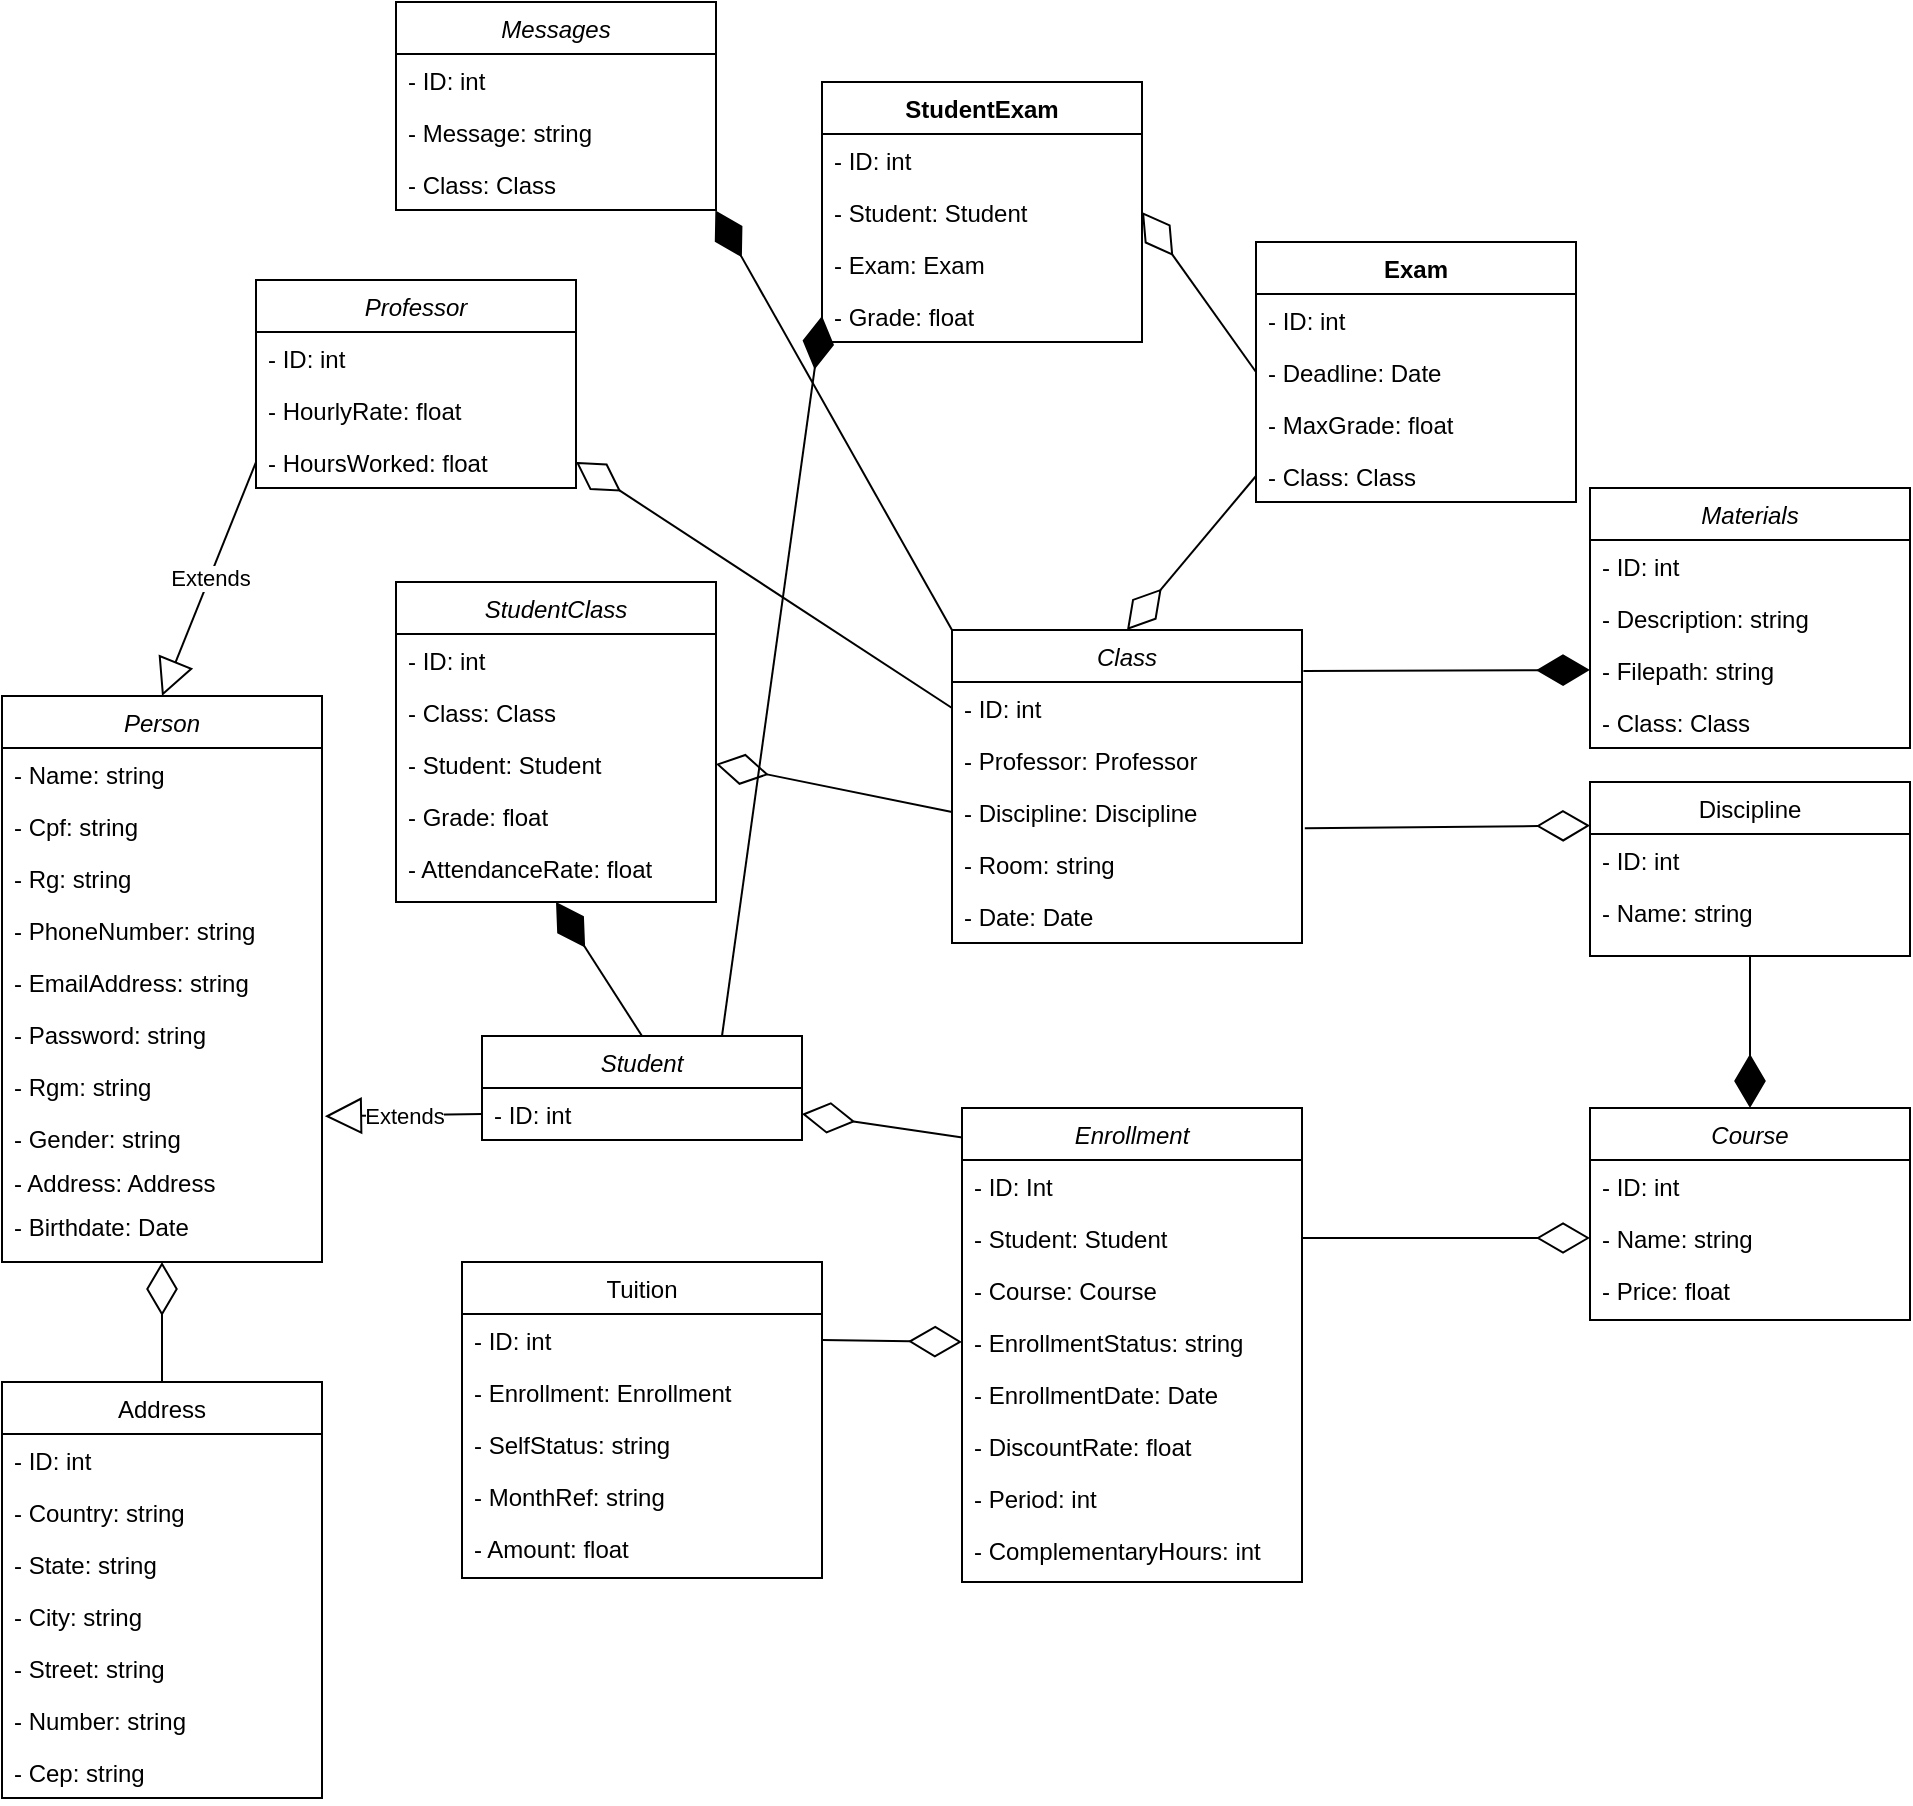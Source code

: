 <mxfile version="24.3.1" type="google">
  <diagram id="C5RBs43oDa-KdzZeNtuy" name="Page-1">
    <mxGraphModel grid="1" page="1" gridSize="10" guides="1" tooltips="1" connect="1" arrows="1" fold="1" pageScale="1" pageWidth="827" pageHeight="1169" math="0" shadow="0">
      <root>
        <mxCell id="WIyWlLk6GJQsqaUBKTNV-0" />
        <mxCell id="WIyWlLk6GJQsqaUBKTNV-1" parent="WIyWlLk6GJQsqaUBKTNV-0" />
        <mxCell id="23N9PDtGiMmQIoRvuexg-0" value="Person" style="swimlane;fontStyle=2;align=center;verticalAlign=top;childLayout=stackLayout;horizontal=1;startSize=26;horizontalStack=0;resizeParent=1;resizeLast=0;collapsible=1;marginBottom=0;rounded=0;shadow=0;strokeWidth=1;" vertex="1" parent="WIyWlLk6GJQsqaUBKTNV-1">
          <mxGeometry x="103" y="-623" width="160" height="283" as="geometry">
            <mxRectangle x="230" y="140" width="160" height="26" as="alternateBounds" />
          </mxGeometry>
        </mxCell>
        <mxCell id="23N9PDtGiMmQIoRvuexg-1" value="- Name: string" style="text;align=left;verticalAlign=top;spacingLeft=4;spacingRight=4;overflow=hidden;rotatable=0;points=[[0,0.5],[1,0.5]];portConstraint=eastwest;rounded=0;" vertex="1" parent="23N9PDtGiMmQIoRvuexg-0">
          <mxGeometry y="26" width="160" height="26" as="geometry" />
        </mxCell>
        <mxCell id="23N9PDtGiMmQIoRvuexg-2" value="- Cpf: string" style="text;align=left;verticalAlign=top;spacingLeft=4;spacingRight=4;overflow=hidden;rotatable=0;points=[[0,0.5],[1,0.5]];portConstraint=eastwest;rounded=0;shadow=0;html=0;" vertex="1" parent="23N9PDtGiMmQIoRvuexg-0">
          <mxGeometry y="52" width="160" height="26" as="geometry" />
        </mxCell>
        <mxCell id="23N9PDtGiMmQIoRvuexg-3" value="- Rg: string" style="text;align=left;verticalAlign=top;spacingLeft=4;spacingRight=4;overflow=hidden;rotatable=0;points=[[0,0.5],[1,0.5]];portConstraint=eastwest;rounded=0;shadow=0;html=0;" vertex="1" parent="23N9PDtGiMmQIoRvuexg-0">
          <mxGeometry y="78" width="160" height="26" as="geometry" />
        </mxCell>
        <mxCell id="23N9PDtGiMmQIoRvuexg-4" value="- PhoneNumber: string" style="text;align=left;verticalAlign=top;spacingLeft=4;spacingRight=4;overflow=hidden;rotatable=0;points=[[0,0.5],[1,0.5]];portConstraint=eastwest;rounded=0;" vertex="1" parent="23N9PDtGiMmQIoRvuexg-0">
          <mxGeometry y="104" width="160" height="26" as="geometry" />
        </mxCell>
        <mxCell id="23N9PDtGiMmQIoRvuexg-5" value="- EmailAddress: string" style="text;align=left;verticalAlign=top;spacingLeft=4;spacingRight=4;overflow=hidden;rotatable=0;points=[[0,0.5],[1,0.5]];portConstraint=eastwest;rounded=0;shadow=0;html=0;" vertex="1" parent="23N9PDtGiMmQIoRvuexg-0">
          <mxGeometry y="130" width="160" height="26" as="geometry" />
        </mxCell>
        <mxCell id="23N9PDtGiMmQIoRvuexg-6" value="- Password: string" style="text;strokeColor=none;fillColor=none;align=left;verticalAlign=top;spacingLeft=4;spacingRight=4;overflow=hidden;rotatable=0;points=[[0,0.5],[1,0.5]];portConstraint=eastwest;whiteSpace=wrap;html=1;" vertex="1" parent="23N9PDtGiMmQIoRvuexg-0">
          <mxGeometry y="156" width="160" height="26" as="geometry" />
        </mxCell>
        <mxCell id="23N9PDtGiMmQIoRvuexg-7" value="- Rgm: string" style="text;align=left;verticalAlign=top;spacingLeft=4;spacingRight=4;overflow=hidden;rotatable=0;points=[[0,0.5],[1,0.5]];portConstraint=eastwest;rounded=0;shadow=0;html=0;" vertex="1" parent="23N9PDtGiMmQIoRvuexg-0">
          <mxGeometry y="182" width="160" height="26" as="geometry" />
        </mxCell>
        <mxCell id="23N9PDtGiMmQIoRvuexg-8" value="- Gender: string" style="text;align=left;verticalAlign=top;spacingLeft=4;spacingRight=4;overflow=hidden;rotatable=0;points=[[0,0.5],[1,0.5]];portConstraint=eastwest;rounded=0;shadow=0;html=0;" vertex="1" parent="23N9PDtGiMmQIoRvuexg-0">
          <mxGeometry y="208" width="160" height="22" as="geometry" />
        </mxCell>
        <mxCell id="23N9PDtGiMmQIoRvuexg-9" value="- Address: Address" style="text;align=left;verticalAlign=top;spacingLeft=4;spacingRight=4;overflow=hidden;rotatable=0;points=[[0,0.5],[1,0.5]];portConstraint=eastwest;rounded=0;shadow=0;html=0;" vertex="1" parent="23N9PDtGiMmQIoRvuexg-0">
          <mxGeometry y="230" width="160" height="22" as="geometry" />
        </mxCell>
        <mxCell id="23N9PDtGiMmQIoRvuexg-10" value="- Birthdate: Date" style="text;align=left;verticalAlign=top;spacingLeft=4;spacingRight=4;overflow=hidden;rotatable=0;points=[[0,0.5],[1,0.5]];portConstraint=eastwest;rounded=0;shadow=0;html=0;" vertex="1" parent="23N9PDtGiMmQIoRvuexg-0">
          <mxGeometry y="252" width="160" height="22" as="geometry" />
        </mxCell>
        <mxCell id="23N9PDtGiMmQIoRvuexg-11" value="Professor" style="swimlane;fontStyle=2;align=center;verticalAlign=top;childLayout=stackLayout;horizontal=1;startSize=26;horizontalStack=0;resizeParent=1;resizeLast=0;collapsible=1;marginBottom=0;rounded=0;shadow=0;strokeWidth=1;" vertex="1" parent="WIyWlLk6GJQsqaUBKTNV-1">
          <mxGeometry x="230" y="-831" width="160" height="104" as="geometry">
            <mxRectangle x="340" y="380" width="170" height="26" as="alternateBounds" />
          </mxGeometry>
        </mxCell>
        <mxCell id="23N9PDtGiMmQIoRvuexg-12" value="- ID: int" style="text;strokeColor=none;fillColor=none;align=left;verticalAlign=top;spacingLeft=4;spacingRight=4;overflow=hidden;rotatable=0;points=[[0,0.5],[1,0.5]];portConstraint=eastwest;whiteSpace=wrap;html=1;" vertex="1" parent="23N9PDtGiMmQIoRvuexg-11">
          <mxGeometry y="26" width="160" height="26" as="geometry" />
        </mxCell>
        <mxCell id="23N9PDtGiMmQIoRvuexg-13" value="- HourlyRate: float" style="text;align=left;verticalAlign=top;spacingLeft=4;spacingRight=4;overflow=hidden;rotatable=0;points=[[0,0.5],[1,0.5]];portConstraint=eastwest;rounded=0;" vertex="1" parent="23N9PDtGiMmQIoRvuexg-11">
          <mxGeometry y="52" width="160" height="26" as="geometry" />
        </mxCell>
        <mxCell id="23N9PDtGiMmQIoRvuexg-14" value="- HoursWorked: float" style="text;align=left;verticalAlign=top;spacingLeft=4;spacingRight=4;overflow=hidden;rotatable=0;points=[[0,0.5],[1,0.5]];portConstraint=eastwest;rounded=0;" vertex="1" parent="23N9PDtGiMmQIoRvuexg-11">
          <mxGeometry y="78" width="160" height="26" as="geometry" />
        </mxCell>
        <mxCell id="23N9PDtGiMmQIoRvuexg-15" value="Address" style="swimlane;fontStyle=0;align=center;verticalAlign=top;childLayout=stackLayout;horizontal=1;startSize=26;horizontalStack=0;resizeParent=1;resizeLast=0;collapsible=1;marginBottom=0;rounded=0;shadow=0;strokeWidth=1;" vertex="1" parent="WIyWlLk6GJQsqaUBKTNV-1">
          <mxGeometry x="103" y="-280" width="160" height="208" as="geometry">
            <mxRectangle x="340" y="380" width="170" height="26" as="alternateBounds" />
          </mxGeometry>
        </mxCell>
        <mxCell id="23N9PDtGiMmQIoRvuexg-16" value="- ID: int" style="text;strokeColor=none;fillColor=none;align=left;verticalAlign=top;spacingLeft=4;spacingRight=4;overflow=hidden;rotatable=0;points=[[0,0.5],[1,0.5]];portConstraint=eastwest;whiteSpace=wrap;html=1;" vertex="1" parent="23N9PDtGiMmQIoRvuexg-15">
          <mxGeometry y="26" width="160" height="26" as="geometry" />
        </mxCell>
        <mxCell id="23N9PDtGiMmQIoRvuexg-17" value="- Country: string" style="text;align=left;verticalAlign=top;spacingLeft=4;spacingRight=4;overflow=hidden;rotatable=0;points=[[0,0.5],[1,0.5]];portConstraint=eastwest;rounded=0;" vertex="1" parent="23N9PDtGiMmQIoRvuexg-15">
          <mxGeometry y="52" width="160" height="26" as="geometry" />
        </mxCell>
        <mxCell id="23N9PDtGiMmQIoRvuexg-18" value="- State: string" style="text;align=left;verticalAlign=top;spacingLeft=4;spacingRight=4;overflow=hidden;rotatable=0;points=[[0,0.5],[1,0.5]];portConstraint=eastwest;rounded=0;" vertex="1" parent="23N9PDtGiMmQIoRvuexg-15">
          <mxGeometry y="78" width="160" height="26" as="geometry" />
        </mxCell>
        <mxCell id="23N9PDtGiMmQIoRvuexg-19" value="- City: string" style="text;align=left;verticalAlign=top;spacingLeft=4;spacingRight=4;overflow=hidden;rotatable=0;points=[[0,0.5],[1,0.5]];portConstraint=eastwest;rounded=0;" vertex="1" parent="23N9PDtGiMmQIoRvuexg-15">
          <mxGeometry y="104" width="160" height="26" as="geometry" />
        </mxCell>
        <mxCell id="23N9PDtGiMmQIoRvuexg-20" value="- Street: string" style="text;align=left;verticalAlign=top;spacingLeft=4;spacingRight=4;overflow=hidden;rotatable=0;points=[[0,0.5],[1,0.5]];portConstraint=eastwest;rounded=0;" vertex="1" parent="23N9PDtGiMmQIoRvuexg-15">
          <mxGeometry y="130" width="160" height="26" as="geometry" />
        </mxCell>
        <mxCell id="23N9PDtGiMmQIoRvuexg-21" value="- Number: string" style="text;align=left;verticalAlign=top;spacingLeft=4;spacingRight=4;overflow=hidden;rotatable=0;points=[[0,0.5],[1,0.5]];portConstraint=eastwest;rounded=0;" vertex="1" parent="23N9PDtGiMmQIoRvuexg-15">
          <mxGeometry y="156" width="160" height="26" as="geometry" />
        </mxCell>
        <mxCell id="23N9PDtGiMmQIoRvuexg-22" value="- Cep: string" style="text;align=left;verticalAlign=top;spacingLeft=4;spacingRight=4;overflow=hidden;rotatable=0;points=[[0,0.5],[1,0.5]];portConstraint=eastwest;rounded=0;" vertex="1" parent="23N9PDtGiMmQIoRvuexg-15">
          <mxGeometry y="182" width="160" height="26" as="geometry" />
        </mxCell>
        <mxCell id="23N9PDtGiMmQIoRvuexg-24" value="Discipline" style="swimlane;fontStyle=0;align=center;verticalAlign=top;childLayout=stackLayout;horizontal=1;startSize=26;horizontalStack=0;resizeParent=1;resizeLast=0;collapsible=1;marginBottom=0;rounded=0;shadow=0;strokeWidth=1;" vertex="1" parent="WIyWlLk6GJQsqaUBKTNV-1">
          <mxGeometry x="897" y="-580" width="160" height="87" as="geometry">
            <mxRectangle x="340" y="380" width="170" height="26" as="alternateBounds" />
          </mxGeometry>
        </mxCell>
        <mxCell id="23N9PDtGiMmQIoRvuexg-25" value="- ID: int" style="text;align=left;verticalAlign=top;spacingLeft=4;spacingRight=4;overflow=hidden;rotatable=0;points=[[0,0.5],[1,0.5]];portConstraint=eastwest;rounded=0;" vertex="1" parent="23N9PDtGiMmQIoRvuexg-24">
          <mxGeometry y="26" width="160" height="26" as="geometry" />
        </mxCell>
        <mxCell id="23N9PDtGiMmQIoRvuexg-26" value="- Name: string" style="text;align=left;verticalAlign=top;spacingLeft=4;spacingRight=4;overflow=hidden;rotatable=0;points=[[0,0.5],[1,0.5]];portConstraint=eastwest;rounded=0;" vertex="1" parent="23N9PDtGiMmQIoRvuexg-24">
          <mxGeometry y="52" width="160" height="26" as="geometry" />
        </mxCell>
        <mxCell id="23N9PDtGiMmQIoRvuexg-28" value="Student" style="swimlane;fontStyle=2;align=center;verticalAlign=top;childLayout=stackLayout;horizontal=1;startSize=26;horizontalStack=0;resizeParent=1;resizeLast=0;collapsible=1;marginBottom=0;rounded=0;shadow=0;strokeWidth=1;" vertex="1" parent="WIyWlLk6GJQsqaUBKTNV-1">
          <mxGeometry x="343" y="-453" width="160" height="52" as="geometry">
            <mxRectangle x="270" y="-553" width="170" height="26" as="alternateBounds" />
          </mxGeometry>
        </mxCell>
        <mxCell id="23N9PDtGiMmQIoRvuexg-29" value="- ID: int" style="text;strokeColor=none;fillColor=none;align=left;verticalAlign=top;spacingLeft=4;spacingRight=4;overflow=hidden;rotatable=0;points=[[0,0.5],[1,0.5]];portConstraint=eastwest;whiteSpace=wrap;html=1;" vertex="1" parent="23N9PDtGiMmQIoRvuexg-28">
          <mxGeometry y="26" width="160" height="26" as="geometry" />
        </mxCell>
        <mxCell id="23N9PDtGiMmQIoRvuexg-30" value="Materials" style="swimlane;fontStyle=2;align=center;verticalAlign=top;childLayout=stackLayout;horizontal=1;startSize=26;horizontalStack=0;resizeParent=1;resizeLast=0;collapsible=1;marginBottom=0;rounded=0;shadow=0;strokeWidth=1;" vertex="1" parent="WIyWlLk6GJQsqaUBKTNV-1">
          <mxGeometry x="897" y="-727" width="160" height="130" as="geometry">
            <mxRectangle x="340" y="380" width="170" height="26" as="alternateBounds" />
          </mxGeometry>
        </mxCell>
        <mxCell id="23N9PDtGiMmQIoRvuexg-31" value="- ID: int" style="text;align=left;verticalAlign=top;spacingLeft=4;spacingRight=4;overflow=hidden;rotatable=0;points=[[0,0.5],[1,0.5]];portConstraint=eastwest;rounded=0;" vertex="1" parent="23N9PDtGiMmQIoRvuexg-30">
          <mxGeometry y="26" width="160" height="26" as="geometry" />
        </mxCell>
        <mxCell id="23N9PDtGiMmQIoRvuexg-32" value="- Description: string" style="text;align=left;verticalAlign=top;spacingLeft=4;spacingRight=4;overflow=hidden;rotatable=0;points=[[0,0.5],[1,0.5]];portConstraint=eastwest;rounded=0;" vertex="1" parent="23N9PDtGiMmQIoRvuexg-30">
          <mxGeometry y="52" width="160" height="26" as="geometry" />
        </mxCell>
        <mxCell id="23N9PDtGiMmQIoRvuexg-33" value="- Filepath: string" style="text;strokeColor=none;fillColor=none;align=left;verticalAlign=top;spacingLeft=4;spacingRight=4;overflow=hidden;rotatable=0;points=[[0,0.5],[1,0.5]];portConstraint=eastwest;whiteSpace=wrap;html=1;" vertex="1" parent="23N9PDtGiMmQIoRvuexg-30">
          <mxGeometry y="78" width="160" height="26" as="geometry" />
        </mxCell>
        <mxCell id="23N9PDtGiMmQIoRvuexg-34" value="- Class: Class" style="text;strokeColor=none;fillColor=none;align=left;verticalAlign=top;spacingLeft=4;spacingRight=4;overflow=hidden;rotatable=0;points=[[0,0.5],[1,0.5]];portConstraint=eastwest;whiteSpace=wrap;html=1;" vertex="1" parent="23N9PDtGiMmQIoRvuexg-30">
          <mxGeometry y="104" width="160" height="26" as="geometry" />
        </mxCell>
        <mxCell id="23N9PDtGiMmQIoRvuexg-36" value="Tuition" style="swimlane;fontStyle=0;align=center;verticalAlign=top;childLayout=stackLayout;horizontal=1;startSize=26;horizontalStack=0;resizeParent=1;resizeLast=0;collapsible=1;marginBottom=0;rounded=0;shadow=0;strokeWidth=1;" vertex="1" parent="WIyWlLk6GJQsqaUBKTNV-1">
          <mxGeometry x="333" y="-340" width="180" height="158" as="geometry">
            <mxRectangle x="980" y="322" width="170" height="26" as="alternateBounds" />
          </mxGeometry>
        </mxCell>
        <mxCell id="23N9PDtGiMmQIoRvuexg-37" value="- ID: int" style="text;align=left;verticalAlign=top;spacingLeft=4;spacingRight=4;overflow=hidden;rotatable=0;points=[[0,0.5],[1,0.5]];portConstraint=eastwest;rounded=0;" vertex="1" parent="23N9PDtGiMmQIoRvuexg-36">
          <mxGeometry y="26" width="180" height="26" as="geometry" />
        </mxCell>
        <mxCell id="23N9PDtGiMmQIoRvuexg-38" value="- Enrollment: Enrollment" style="text;align=left;verticalAlign=top;spacingLeft=4;spacingRight=4;overflow=hidden;rotatable=0;points=[[0,0.5],[1,0.5]];portConstraint=eastwest;rounded=0;" vertex="1" parent="23N9PDtGiMmQIoRvuexg-36">
          <mxGeometry y="52" width="180" height="26" as="geometry" />
        </mxCell>
        <mxCell id="23N9PDtGiMmQIoRvuexg-39" value="- SelfStatus: string" style="text;align=left;verticalAlign=top;spacingLeft=4;spacingRight=4;overflow=hidden;rotatable=0;points=[[0,0.5],[1,0.5]];portConstraint=eastwest;rounded=0;" vertex="1" parent="23N9PDtGiMmQIoRvuexg-36">
          <mxGeometry y="78" width="180" height="26" as="geometry" />
        </mxCell>
        <mxCell id="23N9PDtGiMmQIoRvuexg-40" value="- MonthRef: string" style="text;align=left;verticalAlign=top;spacingLeft=4;spacingRight=4;overflow=hidden;rotatable=0;points=[[0,0.5],[1,0.5]];portConstraint=eastwest;rounded=0;" vertex="1" parent="23N9PDtGiMmQIoRvuexg-36">
          <mxGeometry y="104" width="180" height="26" as="geometry" />
        </mxCell>
        <mxCell id="23N9PDtGiMmQIoRvuexg-41" value="- Amount: float" style="text;align=left;verticalAlign=top;spacingLeft=4;spacingRight=4;overflow=hidden;rotatable=0;points=[[0,0.5],[1,0.5]];portConstraint=eastwest;rounded=0;" vertex="1" parent="23N9PDtGiMmQIoRvuexg-36">
          <mxGeometry y="130" width="180" height="26" as="geometry" />
        </mxCell>
        <mxCell id="23N9PDtGiMmQIoRvuexg-44" value="StudentClass" style="swimlane;fontStyle=2;align=center;verticalAlign=top;childLayout=stackLayout;horizontal=1;startSize=26;horizontalStack=0;resizeParent=1;resizeLast=0;collapsible=1;marginBottom=0;rounded=0;shadow=0;strokeWidth=1;" vertex="1" parent="WIyWlLk6GJQsqaUBKTNV-1">
          <mxGeometry x="300" y="-680" width="160" height="160" as="geometry">
            <mxRectangle x="340" y="380" width="170" height="26" as="alternateBounds" />
          </mxGeometry>
        </mxCell>
        <mxCell id="23N9PDtGiMmQIoRvuexg-45" value="- ID: int" style="text;align=left;verticalAlign=top;spacingLeft=4;spacingRight=4;overflow=hidden;rotatable=0;points=[[0,0.5],[1,0.5]];portConstraint=eastwest;rounded=0;" vertex="1" parent="23N9PDtGiMmQIoRvuexg-44">
          <mxGeometry y="26" width="160" height="26" as="geometry" />
        </mxCell>
        <mxCell id="23N9PDtGiMmQIoRvuexg-46" value="- Class: Class" style="text;align=left;verticalAlign=top;spacingLeft=4;spacingRight=4;overflow=hidden;rotatable=0;points=[[0,0.5],[1,0.5]];portConstraint=eastwest;rounded=0;" vertex="1" parent="23N9PDtGiMmQIoRvuexg-44">
          <mxGeometry y="52" width="160" height="26" as="geometry" />
        </mxCell>
        <mxCell id="23N9PDtGiMmQIoRvuexg-47" value="- Student: Student" style="text;align=left;verticalAlign=top;spacingLeft=4;spacingRight=4;overflow=hidden;rotatable=0;points=[[0,0.5],[1,0.5]];portConstraint=eastwest;rounded=0;" vertex="1" parent="23N9PDtGiMmQIoRvuexg-44">
          <mxGeometry y="78" width="160" height="26" as="geometry" />
        </mxCell>
        <mxCell id="23N9PDtGiMmQIoRvuexg-48" value="- Grade: float" style="text;align=left;verticalAlign=top;spacingLeft=4;spacingRight=4;overflow=hidden;rotatable=0;points=[[0,0.5],[1,0.5]];portConstraint=eastwest;rounded=0;" vertex="1" parent="23N9PDtGiMmQIoRvuexg-44">
          <mxGeometry y="104" width="160" height="26" as="geometry" />
        </mxCell>
        <mxCell id="23N9PDtGiMmQIoRvuexg-49" value="- AttendanceRate: float" style="text;align=left;verticalAlign=top;spacingLeft=4;spacingRight=4;overflow=hidden;rotatable=0;points=[[0,0.5],[1,0.5]];portConstraint=eastwest;rounded=0;" vertex="1" parent="23N9PDtGiMmQIoRvuexg-44">
          <mxGeometry y="130" width="160" height="26" as="geometry" />
        </mxCell>
        <mxCell id="23N9PDtGiMmQIoRvuexg-50" value="Course" style="swimlane;fontStyle=2;align=center;verticalAlign=top;childLayout=stackLayout;horizontal=1;startSize=26;horizontalStack=0;resizeParent=1;resizeLast=0;collapsible=1;marginBottom=0;rounded=0;shadow=0;strokeWidth=1;" vertex="1" parent="WIyWlLk6GJQsqaUBKTNV-1">
          <mxGeometry x="897" y="-417" width="160" height="106" as="geometry">
            <mxRectangle x="340" y="380" width="170" height="26" as="alternateBounds" />
          </mxGeometry>
        </mxCell>
        <mxCell id="23N9PDtGiMmQIoRvuexg-51" value="- ID: int" style="text;align=left;verticalAlign=top;spacingLeft=4;spacingRight=4;overflow=hidden;rotatable=0;points=[[0,0.5],[1,0.5]];portConstraint=eastwest;rounded=0;" vertex="1" parent="23N9PDtGiMmQIoRvuexg-50">
          <mxGeometry y="26" width="160" height="26" as="geometry" />
        </mxCell>
        <mxCell id="23N9PDtGiMmQIoRvuexg-52" value="- Name: string" style="text;align=left;verticalAlign=top;spacingLeft=4;spacingRight=4;overflow=hidden;rotatable=0;points=[[0,0.5],[1,0.5]];portConstraint=eastwest;rounded=0;" vertex="1" parent="23N9PDtGiMmQIoRvuexg-50">
          <mxGeometry y="52" width="160" height="26" as="geometry" />
        </mxCell>
        <mxCell id="23N9PDtGiMmQIoRvuexg-53" value="- Price: float" style="text;align=left;verticalAlign=top;spacingLeft=4;spacingRight=4;overflow=hidden;rotatable=0;points=[[0,0.5],[1,0.5]];portConstraint=eastwest;rounded=0;" vertex="1" parent="23N9PDtGiMmQIoRvuexg-50">
          <mxGeometry y="78" width="160" height="26" as="geometry" />
        </mxCell>
        <mxCell id="23N9PDtGiMmQIoRvuexg-54" value="Enrollment" style="swimlane;fontStyle=2;align=center;verticalAlign=top;childLayout=stackLayout;horizontal=1;startSize=26;horizontalStack=0;resizeParent=1;resizeLast=0;collapsible=1;marginBottom=0;rounded=0;shadow=0;strokeWidth=1;" vertex="1" parent="WIyWlLk6GJQsqaUBKTNV-1">
          <mxGeometry x="583" y="-417" width="170" height="237" as="geometry">
            <mxRectangle x="510" y="-517" width="170" height="26" as="alternateBounds" />
          </mxGeometry>
        </mxCell>
        <mxCell id="23N9PDtGiMmQIoRvuexg-55" value="- ID: Int" style="text;align=left;verticalAlign=top;spacingLeft=4;spacingRight=4;overflow=hidden;rotatable=0;points=[[0,0.5],[1,0.5]];portConstraint=eastwest;rounded=0;" vertex="1" parent="23N9PDtGiMmQIoRvuexg-54">
          <mxGeometry y="26" width="170" height="26" as="geometry" />
        </mxCell>
        <mxCell id="23N9PDtGiMmQIoRvuexg-56" value="- Student: Student" style="text;align=left;verticalAlign=top;spacingLeft=4;spacingRight=4;overflow=hidden;rotatable=0;points=[[0,0.5],[1,0.5]];portConstraint=eastwest;rounded=0;" vertex="1" parent="23N9PDtGiMmQIoRvuexg-54">
          <mxGeometry y="52" width="170" height="26" as="geometry" />
        </mxCell>
        <mxCell id="23N9PDtGiMmQIoRvuexg-57" value="- Course: Course" style="text;align=left;verticalAlign=top;spacingLeft=4;spacingRight=4;overflow=hidden;rotatable=0;points=[[0,0.5],[1,0.5]];portConstraint=eastwest;rounded=0;" vertex="1" parent="23N9PDtGiMmQIoRvuexg-54">
          <mxGeometry y="78" width="170" height="26" as="geometry" />
        </mxCell>
        <mxCell id="23N9PDtGiMmQIoRvuexg-58" value="- EnrollmentStatus: string" style="text;align=left;verticalAlign=top;spacingLeft=4;spacingRight=4;overflow=hidden;rotatable=0;points=[[0,0.5],[1,0.5]];portConstraint=eastwest;rounded=0;" vertex="1" parent="23N9PDtGiMmQIoRvuexg-54">
          <mxGeometry y="104" width="170" height="26" as="geometry" />
        </mxCell>
        <mxCell id="23N9PDtGiMmQIoRvuexg-59" value="- EnrollmentDate: Date" style="text;align=left;verticalAlign=top;spacingLeft=4;spacingRight=4;overflow=hidden;rotatable=0;points=[[0,0.5],[1,0.5]];portConstraint=eastwest;rounded=0;" vertex="1" parent="23N9PDtGiMmQIoRvuexg-54">
          <mxGeometry y="130" width="170" height="26" as="geometry" />
        </mxCell>
        <mxCell id="23N9PDtGiMmQIoRvuexg-60" value="- DiscountRate: float" style="text;align=left;verticalAlign=top;spacingLeft=4;spacingRight=4;overflow=hidden;rotatable=0;points=[[0,0.5],[1,0.5]];portConstraint=eastwest;rounded=0;" vertex="1" parent="23N9PDtGiMmQIoRvuexg-54">
          <mxGeometry y="156" width="170" height="26" as="geometry" />
        </mxCell>
        <mxCell id="23N9PDtGiMmQIoRvuexg-61" value="- Period: int" style="text;align=left;verticalAlign=top;spacingLeft=4;spacingRight=4;overflow=hidden;rotatable=0;points=[[0,0.5],[1,0.5]];portConstraint=eastwest;rounded=0;" vertex="1" parent="23N9PDtGiMmQIoRvuexg-54">
          <mxGeometry y="182" width="170" height="26" as="geometry" />
        </mxCell>
        <mxCell id="23N9PDtGiMmQIoRvuexg-62" value="- ComplementaryHours: int" style="text;align=left;verticalAlign=top;spacingLeft=4;spacingRight=4;overflow=hidden;rotatable=0;points=[[0,0.5],[1,0.5]];portConstraint=eastwest;rounded=0;" vertex="1" parent="23N9PDtGiMmQIoRvuexg-54">
          <mxGeometry y="208" width="170" height="26" as="geometry" />
        </mxCell>
        <mxCell id="23N9PDtGiMmQIoRvuexg-70" value="Class" style="swimlane;fontStyle=2;align=center;verticalAlign=top;childLayout=stackLayout;horizontal=1;startSize=26;horizontalStack=0;resizeParent=1;resizeLast=0;collapsible=1;marginBottom=0;rounded=0;shadow=0;strokeWidth=1;" vertex="1" parent="WIyWlLk6GJQsqaUBKTNV-1">
          <mxGeometry x="578" y="-656" width="175" height="156.5" as="geometry">
            <mxRectangle x="340" y="380" width="170" height="26" as="alternateBounds" />
          </mxGeometry>
        </mxCell>
        <mxCell id="23N9PDtGiMmQIoRvuexg-71" value="- ID: int" style="text;align=left;verticalAlign=top;spacingLeft=4;spacingRight=4;overflow=hidden;rotatable=0;points=[[0,0.5],[1,0.5]];portConstraint=eastwest;rounded=0;" vertex="1" parent="23N9PDtGiMmQIoRvuexg-70">
          <mxGeometry y="26" width="175" height="26" as="geometry" />
        </mxCell>
        <mxCell id="23N9PDtGiMmQIoRvuexg-72" value="- Professor: Professor" style="text;align=left;verticalAlign=top;spacingLeft=4;spacingRight=4;overflow=hidden;rotatable=0;points=[[0,0.5],[1,0.5]];portConstraint=eastwest;rounded=0;" vertex="1" parent="23N9PDtGiMmQIoRvuexg-70">
          <mxGeometry y="52" width="175" height="26" as="geometry" />
        </mxCell>
        <mxCell id="23N9PDtGiMmQIoRvuexg-73" value="- Discipline: Discipline" style="text;align=left;verticalAlign=top;spacingLeft=4;spacingRight=4;overflow=hidden;rotatable=0;points=[[0,0.5],[1,0.5]];portConstraint=eastwest;rounded=0;" vertex="1" parent="23N9PDtGiMmQIoRvuexg-70">
          <mxGeometry y="78" width="175" height="26" as="geometry" />
        </mxCell>
        <mxCell id="23N9PDtGiMmQIoRvuexg-74" value="- Room: string" style="text;align=left;verticalAlign=top;spacingLeft=4;spacingRight=4;overflow=hidden;rotatable=0;points=[[0,0.5],[1,0.5]];portConstraint=eastwest;rounded=0;" vertex="1" parent="23N9PDtGiMmQIoRvuexg-70">
          <mxGeometry y="104" width="175" height="26" as="geometry" />
        </mxCell>
        <mxCell id="23N9PDtGiMmQIoRvuexg-75" value="- Date: Date" style="text;align=left;verticalAlign=top;spacingLeft=4;spacingRight=4;overflow=hidden;rotatable=0;points=[[0,0.5],[1,0.5]];portConstraint=eastwest;rounded=0;" vertex="1" parent="23N9PDtGiMmQIoRvuexg-70">
          <mxGeometry y="130" width="175" height="26" as="geometry" />
        </mxCell>
        <mxCell id="23N9PDtGiMmQIoRvuexg-80" value="Exam" style="swimlane;fontStyle=1;align=center;verticalAlign=top;childLayout=stackLayout;horizontal=1;startSize=26;horizontalStack=0;resizeParent=1;resizeParentMax=0;resizeLast=0;collapsible=1;marginBottom=0;whiteSpace=wrap;html=1;" vertex="1" parent="WIyWlLk6GJQsqaUBKTNV-1">
          <mxGeometry x="730" y="-850" width="160" height="130" as="geometry" />
        </mxCell>
        <mxCell id="23N9PDtGiMmQIoRvuexg-81" value="- ID: int" style="text;strokeColor=none;fillColor=none;align=left;verticalAlign=top;spacingLeft=4;spacingRight=4;overflow=hidden;rotatable=0;points=[[0,0.5],[1,0.5]];portConstraint=eastwest;whiteSpace=wrap;html=1;" vertex="1" parent="23N9PDtGiMmQIoRvuexg-80">
          <mxGeometry y="26" width="160" height="26" as="geometry" />
        </mxCell>
        <mxCell id="23N9PDtGiMmQIoRvuexg-82" value="- Deadline: Date" style="text;strokeColor=none;fillColor=none;align=left;verticalAlign=top;spacingLeft=4;spacingRight=4;overflow=hidden;rotatable=0;points=[[0,0.5],[1,0.5]];portConstraint=eastwest;whiteSpace=wrap;html=1;" vertex="1" parent="23N9PDtGiMmQIoRvuexg-80">
          <mxGeometry y="52" width="160" height="26" as="geometry" />
        </mxCell>
        <mxCell id="23N9PDtGiMmQIoRvuexg-83" value="- MaxGrade: float" style="text;strokeColor=none;fillColor=none;align=left;verticalAlign=top;spacingLeft=4;spacingRight=4;overflow=hidden;rotatable=0;points=[[0,0.5],[1,0.5]];portConstraint=eastwest;whiteSpace=wrap;html=1;" vertex="1" parent="23N9PDtGiMmQIoRvuexg-80">
          <mxGeometry y="78" width="160" height="26" as="geometry" />
        </mxCell>
        <mxCell id="23N9PDtGiMmQIoRvuexg-84" value="- Class: Class" style="text;strokeColor=none;fillColor=none;align=left;verticalAlign=top;spacingLeft=4;spacingRight=4;overflow=hidden;rotatable=0;points=[[0,0.5],[1,0.5]];portConstraint=eastwest;whiteSpace=wrap;html=1;" vertex="1" parent="23N9PDtGiMmQIoRvuexg-80">
          <mxGeometry y="104" width="160" height="26" as="geometry" />
        </mxCell>
        <mxCell id="23N9PDtGiMmQIoRvuexg-85" value="StudentExam" style="swimlane;fontStyle=1;align=center;verticalAlign=top;childLayout=stackLayout;horizontal=1;startSize=26;horizontalStack=0;resizeParent=1;resizeParentMax=0;resizeLast=0;collapsible=1;marginBottom=0;whiteSpace=wrap;html=1;" vertex="1" parent="WIyWlLk6GJQsqaUBKTNV-1">
          <mxGeometry x="513" y="-930" width="160" height="130" as="geometry" />
        </mxCell>
        <mxCell id="23N9PDtGiMmQIoRvuexg-86" value="- ID: int" style="text;strokeColor=none;fillColor=none;align=left;verticalAlign=top;spacingLeft=4;spacingRight=4;overflow=hidden;rotatable=0;points=[[0,0.5],[1,0.5]];portConstraint=eastwest;whiteSpace=wrap;html=1;" vertex="1" parent="23N9PDtGiMmQIoRvuexg-85">
          <mxGeometry y="26" width="160" height="26" as="geometry" />
        </mxCell>
        <mxCell id="23N9PDtGiMmQIoRvuexg-87" value="- Student: Student" style="text;strokeColor=none;fillColor=none;align=left;verticalAlign=top;spacingLeft=4;spacingRight=4;overflow=hidden;rotatable=0;points=[[0,0.5],[1,0.5]];portConstraint=eastwest;whiteSpace=wrap;html=1;" vertex="1" parent="23N9PDtGiMmQIoRvuexg-85">
          <mxGeometry y="52" width="160" height="26" as="geometry" />
        </mxCell>
        <mxCell id="23N9PDtGiMmQIoRvuexg-88" value="- Exam: Exam" style="text;strokeColor=none;fillColor=none;align=left;verticalAlign=top;spacingLeft=4;spacingRight=4;overflow=hidden;rotatable=0;points=[[0,0.5],[1,0.5]];portConstraint=eastwest;whiteSpace=wrap;html=1;" vertex="1" parent="23N9PDtGiMmQIoRvuexg-85">
          <mxGeometry y="78" width="160" height="26" as="geometry" />
        </mxCell>
        <mxCell id="23N9PDtGiMmQIoRvuexg-89" value="- Grade: float" style="text;strokeColor=none;fillColor=none;align=left;verticalAlign=top;spacingLeft=4;spacingRight=4;overflow=hidden;rotatable=0;points=[[0,0.5],[1,0.5]];portConstraint=eastwest;whiteSpace=wrap;html=1;" vertex="1" parent="23N9PDtGiMmQIoRvuexg-85">
          <mxGeometry y="104" width="160" height="26" as="geometry" />
        </mxCell>
        <mxCell id="23N9PDtGiMmQIoRvuexg-100" value="" style="endArrow=diamondThin;endFill=1;endSize=24;html=1;rounded=0;entryX=0.5;entryY=0;entryDx=0;entryDy=0;exitX=0.5;exitY=1;exitDx=0;exitDy=0;" edge="1" parent="WIyWlLk6GJQsqaUBKTNV-1" source="23N9PDtGiMmQIoRvuexg-24" target="23N9PDtGiMmQIoRvuexg-50">
          <mxGeometry width="160" relative="1" as="geometry">
            <mxPoint x="860" y="-450" as="sourcePoint" />
            <mxPoint x="1020" y="-450" as="targetPoint" />
          </mxGeometry>
        </mxCell>
        <mxCell id="K8sXiCIBS4rTU-U0LD06-0" value="" style="endArrow=diamondThin;endFill=0;endSize=24;html=1;rounded=0;entryX=0;entryY=0.25;entryDx=0;entryDy=0;exitX=1.008;exitY=0.813;exitDx=0;exitDy=0;exitPerimeter=0;" edge="1" parent="WIyWlLk6GJQsqaUBKTNV-1" source="23N9PDtGiMmQIoRvuexg-73" target="23N9PDtGiMmQIoRvuexg-24">
          <mxGeometry width="160" relative="1" as="geometry">
            <mxPoint x="720" y="-580" as="sourcePoint" />
            <mxPoint x="880" y="-580" as="targetPoint" />
          </mxGeometry>
        </mxCell>
        <mxCell id="K8sXiCIBS4rTU-U0LD06-1" value="" style="endArrow=diamondThin;endFill=1;endSize=24;html=1;rounded=0;entryX=0;entryY=0.5;entryDx=0;entryDy=0;exitX=1.004;exitY=0.131;exitDx=0;exitDy=0;exitPerimeter=0;" edge="1" parent="WIyWlLk6GJQsqaUBKTNV-1" source="23N9PDtGiMmQIoRvuexg-70" target="23N9PDtGiMmQIoRvuexg-33">
          <mxGeometry width="160" relative="1" as="geometry">
            <mxPoint x="720" y="-580" as="sourcePoint" />
            <mxPoint x="880" y="-580" as="targetPoint" />
          </mxGeometry>
        </mxCell>
        <mxCell id="K8sXiCIBS4rTU-U0LD06-2" value="" style="endArrow=diamondThin;endFill=0;endSize=24;html=1;rounded=0;entryX=0;entryY=0.5;entryDx=0;entryDy=0;exitX=1;exitY=0.5;exitDx=0;exitDy=0;" edge="1" parent="WIyWlLk6GJQsqaUBKTNV-1" source="23N9PDtGiMmQIoRvuexg-56" target="23N9PDtGiMmQIoRvuexg-52">
          <mxGeometry width="160" relative="1" as="geometry">
            <mxPoint x="630" y="-360" as="sourcePoint" />
            <mxPoint x="790" y="-360" as="targetPoint" />
          </mxGeometry>
        </mxCell>
        <mxCell id="K8sXiCIBS4rTU-U0LD06-4" value="" style="endArrow=diamondThin;endFill=0;endSize=24;html=1;rounded=0;entryX=0;entryY=0.5;entryDx=0;entryDy=0;exitX=1;exitY=0.5;exitDx=0;exitDy=0;" edge="1" parent="WIyWlLk6GJQsqaUBKTNV-1" source="23N9PDtGiMmQIoRvuexg-37" target="23N9PDtGiMmQIoRvuexg-58">
          <mxGeometry width="160" relative="1" as="geometry">
            <mxPoint x="460" y="-290" as="sourcePoint" />
            <mxPoint x="620" y="-290" as="targetPoint" />
          </mxGeometry>
        </mxCell>
        <mxCell id="K8sXiCIBS4rTU-U0LD06-5" value="" style="endArrow=diamondThin;endFill=0;endSize=24;html=1;rounded=0;entryX=0.5;entryY=1;entryDx=0;entryDy=0;exitX=0.5;exitY=0;exitDx=0;exitDy=0;" edge="1" parent="WIyWlLk6GJQsqaUBKTNV-1" source="23N9PDtGiMmQIoRvuexg-15" target="23N9PDtGiMmQIoRvuexg-0">
          <mxGeometry width="160" relative="1" as="geometry">
            <mxPoint x="230" y="-360" as="sourcePoint" />
            <mxPoint x="390" y="-360" as="targetPoint" />
          </mxGeometry>
        </mxCell>
        <mxCell id="K8sXiCIBS4rTU-U0LD06-6" value="Extends" style="endArrow=block;endSize=16;endFill=0;html=1;rounded=0;entryX=1.009;entryY=0.097;entryDx=0;entryDy=0;exitX=0;exitY=0.5;exitDx=0;exitDy=0;entryPerimeter=0;" edge="1" parent="WIyWlLk6GJQsqaUBKTNV-1" source="23N9PDtGiMmQIoRvuexg-29" target="23N9PDtGiMmQIoRvuexg-8">
          <mxGeometry width="160" relative="1" as="geometry">
            <mxPoint x="400" y="-450" as="sourcePoint" />
            <mxPoint x="560" y="-450" as="targetPoint" />
          </mxGeometry>
        </mxCell>
        <mxCell id="K8sXiCIBS4rTU-U0LD06-7" value="Extends" style="endArrow=block;endSize=16;endFill=0;html=1;rounded=0;entryX=0.5;entryY=0;entryDx=0;entryDy=0;exitX=0;exitY=0.5;exitDx=0;exitDy=0;" edge="1" parent="WIyWlLk6GJQsqaUBKTNV-1" source="23N9PDtGiMmQIoRvuexg-14" target="23N9PDtGiMmQIoRvuexg-0">
          <mxGeometry width="160" relative="1" as="geometry">
            <mxPoint x="183" y="-670" as="sourcePoint" />
            <mxPoint x="530" y="-560" as="targetPoint" />
          </mxGeometry>
        </mxCell>
        <mxCell id="K8sXiCIBS4rTU-U0LD06-8" value="" style="endArrow=diamondThin;endFill=0;endSize=24;html=1;rounded=0;entryX=1;entryY=0.5;entryDx=0;entryDy=0;exitX=0;exitY=0.5;exitDx=0;exitDy=0;" edge="1" parent="WIyWlLk6GJQsqaUBKTNV-1" source="23N9PDtGiMmQIoRvuexg-71" target="23N9PDtGiMmQIoRvuexg-14">
          <mxGeometry width="160" relative="1" as="geometry">
            <mxPoint x="500" y="-670" as="sourcePoint" />
            <mxPoint x="660" y="-670" as="targetPoint" />
          </mxGeometry>
        </mxCell>
        <mxCell id="K8sXiCIBS4rTU-U0LD06-9" value="" style="endArrow=diamondThin;endFill=1;endSize=24;html=1;rounded=0;entryX=0.5;entryY=1;entryDx=0;entryDy=0;exitX=0.5;exitY=0;exitDx=0;exitDy=0;" edge="1" parent="WIyWlLk6GJQsqaUBKTNV-1" source="23N9PDtGiMmQIoRvuexg-28" target="23N9PDtGiMmQIoRvuexg-44">
          <mxGeometry width="160" relative="1" as="geometry">
            <mxPoint x="290" y="-481.79" as="sourcePoint" />
            <mxPoint x="450" y="-481.79" as="targetPoint" />
          </mxGeometry>
        </mxCell>
        <mxCell id="K8sXiCIBS4rTU-U0LD06-10" value="" style="endArrow=diamondThin;endFill=0;endSize=24;html=1;rounded=0;entryX=1;entryY=0.5;entryDx=0;entryDy=0;exitX=0;exitY=0.5;exitDx=0;exitDy=0;" edge="1" parent="WIyWlLk6GJQsqaUBKTNV-1" source="23N9PDtGiMmQIoRvuexg-73" target="23N9PDtGiMmQIoRvuexg-47">
          <mxGeometry width="160" relative="1" as="geometry">
            <mxPoint x="423" y="-510" as="sourcePoint" />
            <mxPoint x="583" y="-510" as="targetPoint" />
          </mxGeometry>
        </mxCell>
        <mxCell id="K8sXiCIBS4rTU-U0LD06-11" value="" style="endArrow=diamondThin;endFill=1;endSize=24;html=1;rounded=0;entryX=0;entryY=0.5;entryDx=0;entryDy=0;exitX=0.75;exitY=0;exitDx=0;exitDy=0;" edge="1" parent="WIyWlLk6GJQsqaUBKTNV-1" source="23N9PDtGiMmQIoRvuexg-28" target="23N9PDtGiMmQIoRvuexg-89">
          <mxGeometry width="160" relative="1" as="geometry">
            <mxPoint x="600" y="-560" as="sourcePoint" />
            <mxPoint x="760" y="-560" as="targetPoint" />
          </mxGeometry>
        </mxCell>
        <mxCell id="K8sXiCIBS4rTU-U0LD06-12" value="" style="endArrow=diamondThin;endFill=0;endSize=24;html=1;rounded=0;entryX=1;entryY=0.5;entryDx=0;entryDy=0;exitX=0;exitY=0.5;exitDx=0;exitDy=0;" edge="1" parent="WIyWlLk6GJQsqaUBKTNV-1" source="23N9PDtGiMmQIoRvuexg-82" target="23N9PDtGiMmQIoRvuexg-87">
          <mxGeometry width="160" relative="1" as="geometry">
            <mxPoint x="520" y="-680" as="sourcePoint" />
            <mxPoint x="680" y="-680" as="targetPoint" />
          </mxGeometry>
        </mxCell>
        <mxCell id="K8sXiCIBS4rTU-U0LD06-13" value="" style="endArrow=diamondThin;endFill=0;endSize=24;html=1;rounded=0;entryX=0.5;entryY=0;entryDx=0;entryDy=0;exitX=0;exitY=0.5;exitDx=0;exitDy=0;" edge="1" parent="WIyWlLk6GJQsqaUBKTNV-1" source="23N9PDtGiMmQIoRvuexg-84" target="23N9PDtGiMmQIoRvuexg-70">
          <mxGeometry width="160" relative="1" as="geometry">
            <mxPoint x="680" y="-640" as="sourcePoint" />
            <mxPoint x="840" y="-640" as="targetPoint" />
          </mxGeometry>
        </mxCell>
        <mxCell id="K8sXiCIBS4rTU-U0LD06-21" value="" style="endArrow=diamondThin;endFill=0;endSize=24;html=1;rounded=0;entryX=1;entryY=0.5;entryDx=0;entryDy=0;exitX=0.001;exitY=0.062;exitDx=0;exitDy=0;exitPerimeter=0;" edge="1" parent="WIyWlLk6GJQsqaUBKTNV-1" source="23N9PDtGiMmQIoRvuexg-54" target="23N9PDtGiMmQIoRvuexg-29">
          <mxGeometry width="160" relative="1" as="geometry">
            <mxPoint x="570" y="-340" as="sourcePoint" />
            <mxPoint x="730" y="-340" as="targetPoint" />
          </mxGeometry>
        </mxCell>
        <mxCell id="0pC4zaa_vw1R2Bg2WDJV-0" value="Messages" style="swimlane;fontStyle=2;align=center;verticalAlign=top;childLayout=stackLayout;horizontal=1;startSize=26;horizontalStack=0;resizeParent=1;resizeLast=0;collapsible=1;marginBottom=0;rounded=0;shadow=0;strokeWidth=1;" vertex="1" parent="WIyWlLk6GJQsqaUBKTNV-1">
          <mxGeometry x="300" y="-970" width="160" height="104" as="geometry">
            <mxRectangle x="340" y="380" width="170" height="26" as="alternateBounds" />
          </mxGeometry>
        </mxCell>
        <mxCell id="0pC4zaa_vw1R2Bg2WDJV-1" value="- ID: int" style="text;strokeColor=none;fillColor=none;align=left;verticalAlign=top;spacingLeft=4;spacingRight=4;overflow=hidden;rotatable=0;points=[[0,0.5],[1,0.5]];portConstraint=eastwest;whiteSpace=wrap;html=1;" vertex="1" parent="0pC4zaa_vw1R2Bg2WDJV-0">
          <mxGeometry y="26" width="160" height="26" as="geometry" />
        </mxCell>
        <mxCell id="0pC4zaa_vw1R2Bg2WDJV-2" value="- Message: string" style="text;align=left;verticalAlign=top;spacingLeft=4;spacingRight=4;overflow=hidden;rotatable=0;points=[[0,0.5],[1,0.5]];portConstraint=eastwest;rounded=0;" vertex="1" parent="0pC4zaa_vw1R2Bg2WDJV-0">
          <mxGeometry y="52" width="160" height="26" as="geometry" />
        </mxCell>
        <mxCell id="0pC4zaa_vw1R2Bg2WDJV-3" value="- Class: Class" style="text;align=left;verticalAlign=top;spacingLeft=4;spacingRight=4;overflow=hidden;rotatable=0;points=[[0,0.5],[1,0.5]];portConstraint=eastwest;rounded=0;" vertex="1" parent="0pC4zaa_vw1R2Bg2WDJV-0">
          <mxGeometry y="78" width="160" height="26" as="geometry" />
        </mxCell>
        <mxCell id="0pC4zaa_vw1R2Bg2WDJV-4" value="" style="endArrow=diamondThin;endFill=1;endSize=24;html=1;rounded=0;entryX=0.998;entryY=1.007;entryDx=0;entryDy=0;exitX=0;exitY=0;exitDx=0;exitDy=0;entryPerimeter=0;" edge="1" parent="WIyWlLk6GJQsqaUBKTNV-1" source="23N9PDtGiMmQIoRvuexg-70" target="0pC4zaa_vw1R2Bg2WDJV-3">
          <mxGeometry width="160" relative="1" as="geometry">
            <mxPoint x="450" y="-780" as="sourcePoint" />
            <mxPoint x="610" y="-780" as="targetPoint" />
          </mxGeometry>
        </mxCell>
      </root>
    </mxGraphModel>
  </diagram>
</mxfile>
